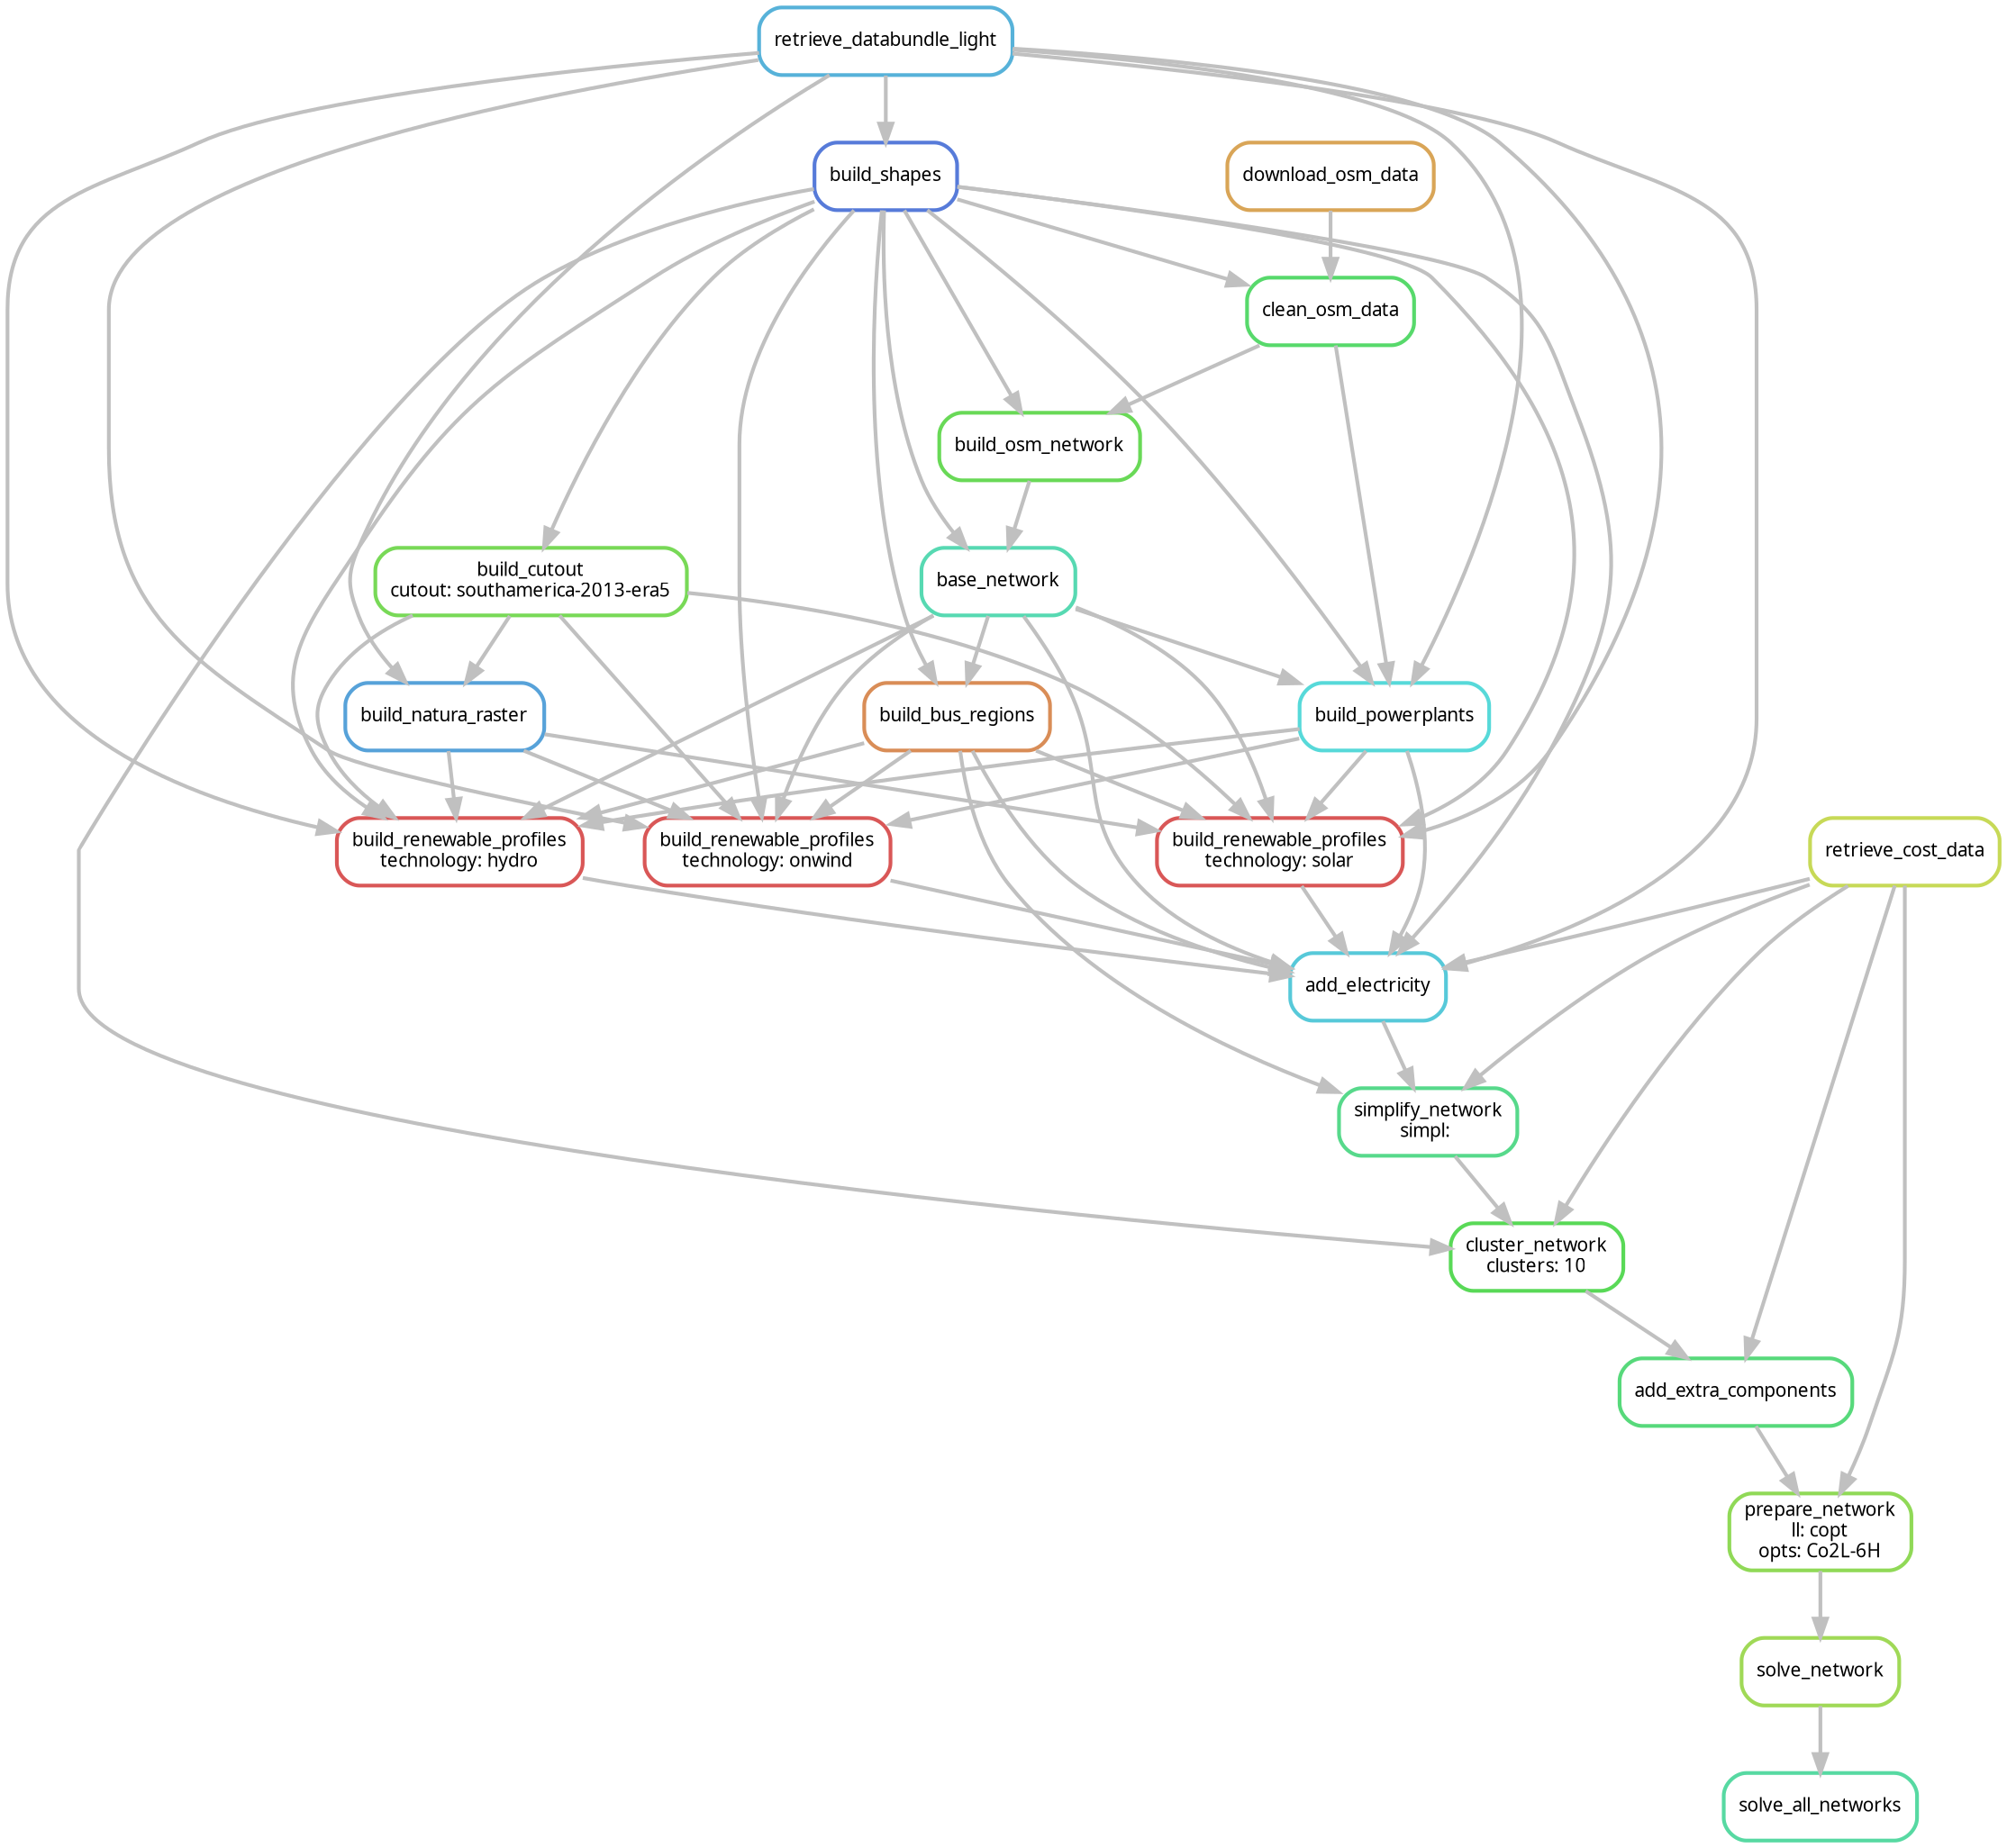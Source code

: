 digraph snakemake_dag {
    graph[bgcolor=white, margin=0];
    node[shape=box, style=rounded, fontname=sans,                 fontsize=10, penwidth=2];
    edge[penwidth=2, color=grey];
	0[label = "solve_all_networks", color = "0.43 0.6 0.85", style="rounded"];
	1[label = "solve_network", color = "0.24 0.6 0.85", style="rounded"];
	2[label = "prepare_network\nll: copt\nopts: Co2L-6H", color = "0.26 0.6 0.85", style="rounded"];
	3[label = "add_extra_components", color = "0.38 0.6 0.85", style="rounded"];
	4[label = "cluster_network\nclusters: 10", color = "0.33 0.6 0.85", style="rounded"];
	5[label = "simplify_network\nsimpl: ", color = "0.40 0.6 0.85", style="rounded"];
	6[label = "add_electricity", color = "0.52 0.6 0.85", style="rounded"];
	7[label = "build_renewable_profiles\ntechnology: onwind", color = "0.00 0.6 0.85", style="rounded"];
	8[label = "base_network", color = "0.45 0.6 0.85", style="rounded"];
	9[label = "build_osm_network", color = "0.31 0.6 0.85", style="rounded"];
	10[label = "clean_osm_data", color = "0.36 0.6 0.85", style="rounded"];
	11[label = "download_osm_data", color = "0.10 0.6 0.85", style="rounded"];
	12[label = "build_shapes", color = "0.62 0.6 0.85", style="rounded"];
	13[label = "retrieve_databundle_light", color = "0.55 0.6 0.85", style="rounded"];
	14[label = "build_natura_raster", color = "0.57 0.6 0.85", style="rounded"];
	15[label = "build_cutout\ncutout: southamerica-2013-era5", color = "0.29 0.6 0.85", style="rounded"];
	16[label = "build_powerplants", color = "0.50 0.6 0.85", style="rounded"];
	17[label = "build_bus_regions", color = "0.07 0.6 0.85", style="rounded"];
	18[label = "build_renewable_profiles\ntechnology: solar", color = "0.00 0.6 0.85", style="rounded"];
	19[label = "build_renewable_profiles\ntechnology: hydro", color = "0.00 0.6 0.85", style="rounded"];
	20[label = "retrieve_cost_data", color = "0.19 0.6 0.85", style="rounded"];
	1 -> 0
	2 -> 1
	3 -> 2
	20 -> 2
	4 -> 3
	20 -> 3
	5 -> 4
	12 -> 4
	20 -> 4
	6 -> 5
	20 -> 5
	17 -> 5
	7 -> 6
	18 -> 6
	19 -> 6
	8 -> 6
	20 -> 6
	17 -> 6
	16 -> 6
	12 -> 6
	13 -> 6
	8 -> 7
	14 -> 7
	13 -> 7
	12 -> 7
	16 -> 7
	17 -> 7
	15 -> 7
	9 -> 8
	12 -> 8
	10 -> 9
	12 -> 9
	11 -> 10
	12 -> 10
	13 -> 12
	13 -> 14
	15 -> 14
	12 -> 15
	8 -> 16
	13 -> 16
	10 -> 16
	12 -> 16
	12 -> 17
	8 -> 17
	8 -> 18
	14 -> 18
	13 -> 18
	12 -> 18
	16 -> 18
	17 -> 18
	15 -> 18
	8 -> 19
	14 -> 19
	13 -> 19
	12 -> 19
	16 -> 19
	17 -> 19
	15 -> 19
}            
